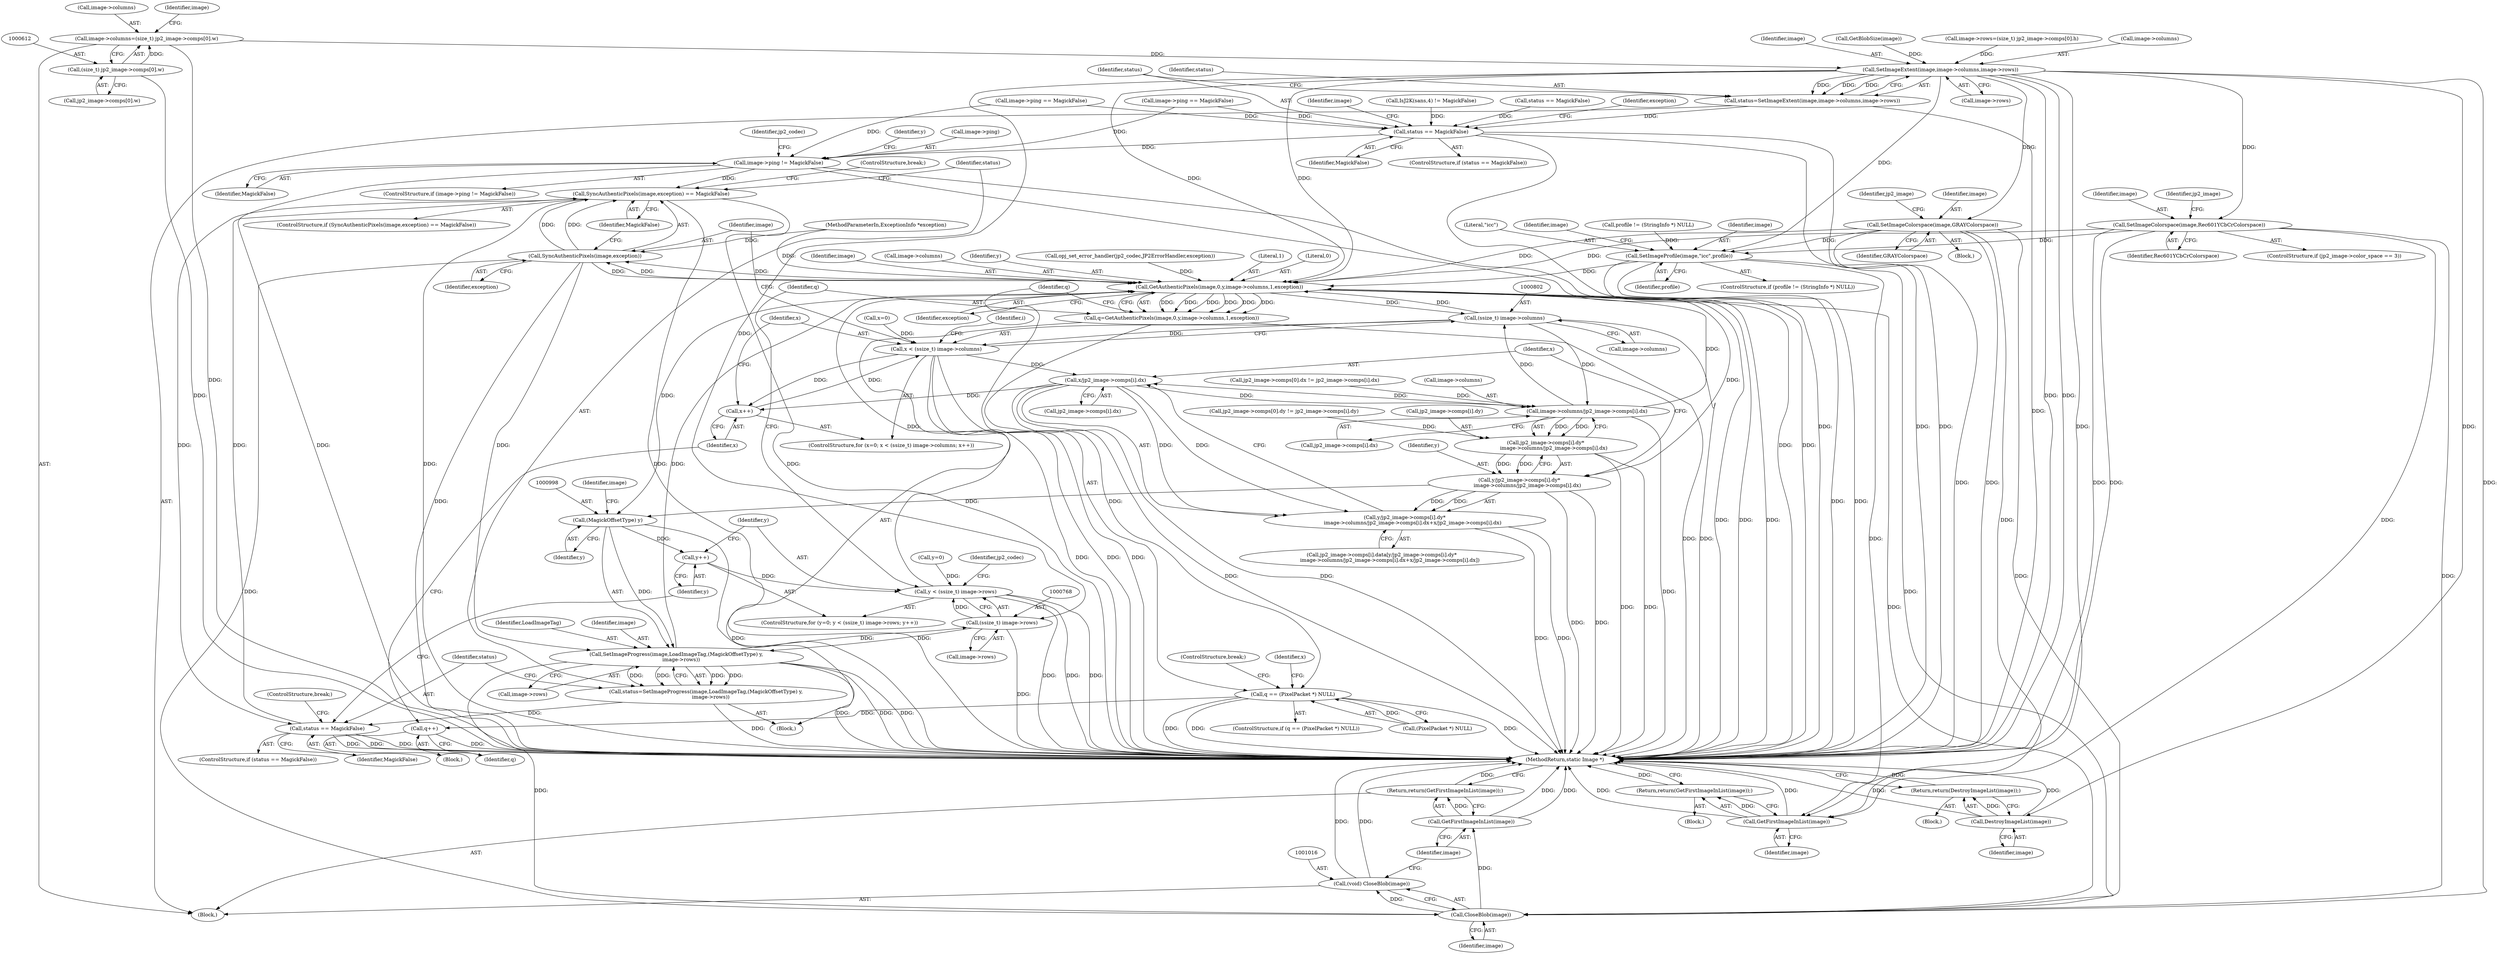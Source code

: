 digraph "0_ImageMagick_b0c5222ce31e8f941fa02ff9c7a040fb2db30dbc@pointer" {
"1000607" [label="(Call,image->columns=(size_t) jp2_image->comps[0].w)"];
"1000611" [label="(Call,(size_t) jp2_image->comps[0].w)"];
"1000646" [label="(Call,SetImageExtent(image,image->columns,image->rows))"];
"1000644" [label="(Call,status=SetImageExtent(image,image->columns,image->rows))"];
"1000655" [label="(Call,status == MagickFalse)"];
"1000745" [label="(Call,image->ping != MagickFalse)"];
"1000986" [label="(Call,SyncAuthenticPixels(image,exception) == MagickFalse)"];
"1001004" [label="(Call,status == MagickFalse)"];
"1000666" [label="(Call,DestroyImageList(image))"];
"1000665" [label="(Return,return(DestroyImageList(image));)"];
"1000680" [label="(Call,SetImageColorspace(image,GRAYColorspace))"];
"1000740" [label="(Call,SetImageProfile(image,\"icc\",profile))"];
"1000759" [label="(Call,GetFirstImageInList(image))"];
"1000758" [label="(Return,return(GetFirstImageInList(image));)"];
"1000779" [label="(Call,GetAuthenticPixels(image,0,y,image->columns,1,exception))"];
"1000777" [label="(Call,q=GetAuthenticPixels(image,0,y,image->columns,1,exception))"];
"1000789" [label="(Call,q == (PixelPacket *) NULL)"];
"1000983" [label="(Call,q++)"];
"1000801" [label="(Call,(ssize_t) image->columns)"];
"1000799" [label="(Call,x < (ssize_t) image->columns)"];
"1000806" [label="(Call,x++)"];
"1000878" [label="(Call,x/jp2_image->comps[i].dx)"];
"1000867" [label="(Call,image->columns/jp2_image->comps[i].dx)"];
"1000859" [label="(Call,jp2_image->comps[i].dy*\n          image->columns/jp2_image->comps[i].dx)"];
"1000857" [label="(Call,y/jp2_image->comps[i].dy*\n          image->columns/jp2_image->comps[i].dx)"];
"1000856" [label="(Call,y/jp2_image->comps[i].dy*\n          image->columns/jp2_image->comps[i].dx+x/jp2_image->comps[i].dx)"];
"1000997" [label="(Call,(MagickOffsetType) y)"];
"1000772" [label="(Call,y++)"];
"1000765" [label="(Call,y < (ssize_t) image->rows)"];
"1000994" [label="(Call,SetImageProgress(image,LoadImageTag,(MagickOffsetType) y,\n      image->rows))"];
"1000767" [label="(Call,(ssize_t) image->rows)"];
"1000992" [label="(Call,status=SetImageProgress(image,LoadImageTag,(MagickOffsetType) y,\n      image->rows))"];
"1001017" [label="(Call,CloseBlob(image))"];
"1001015" [label="(Call,(void) CloseBlob(image))"];
"1001020" [label="(Call,GetFirstImageInList(image))"];
"1001019" [label="(Return,return(GetFirstImageInList(image));)"];
"1000987" [label="(Call,SyncAuthenticPixels(image,exception))"];
"1000701" [label="(Call,SetImageColorspace(image,Rec601YCbCrColorspace))"];
"1000783" [label="(Call,image->columns)"];
"1000451" [label="(Call,image->ping == MagickFalse)"];
"1000679" [label="(Block,)"];
"1000986" [label="(Call,SyncAuthenticPixels(image,exception) == MagickFalse)"];
"1000782" [label="(Identifier,y)"];
"1000707" [label="(Identifier,jp2_image)"];
"1000988" [label="(Identifier,image)"];
"1000747" [label="(Identifier,image)"];
"1000665" [label="(Return,return(DestroyImageList(image));)"];
"1000759" [label="(Call,GetFirstImageInList(image))"];
"1000735" [label="(Call,profile != (StringInfo *) NULL)"];
"1000524" [label="(Call,jp2_image->comps[0].dx != jp2_image->comps[i].dx)"];
"1000765" [label="(Call,y < (ssize_t) image->rows)"];
"1000769" [label="(Call,image->rows)"];
"1001004" [label="(Call,status == MagickFalse)"];
"1000667" [label="(Identifier,image)"];
"1000868" [label="(Call,image->columns)"];
"1000734" [label="(ControlStructure,if (profile != (StringInfo *) NULL))"];
"1000646" [label="(Call,SetImageExtent(image,image->columns,image->rows))"];
"1000588" [label="(Call,image->ping == MagickFalse)"];
"1000867" [label="(Call,image->columns/jp2_image->comps[i].dx)"];
"1000790" [label="(Identifier,q)"];
"1000613" [label="(Call,jp2_image->comps[0].w)"];
"1000608" [label="(Call,image->columns)"];
"1000774" [label="(Block,)"];
"1000984" [label="(Identifier,q)"];
"1000746" [label="(Call,image->ping)"];
"1000658" [label="(Block,)"];
"1000243" [label="(Call,opj_set_error_handler(jp2_codec,JP2ErrorHandler,exception))"];
"1001020" [label="(Call,GetFirstImageInList(image))"];
"1000657" [label="(Identifier,MagickFalse)"];
"1000750" [label="(Block,)"];
"1000772" [label="(Call,y++)"];
"1000670" [label="(Identifier,image)"];
"1000803" [label="(Call,image->columns)"];
"1000994" [label="(Call,SetImageProgress(image,LoadImageTag,(MagickOffsetType) y,\n      image->rows))"];
"1000761" [label="(ControlStructure,for (y=0; y < (ssize_t) image->rows; y++))"];
"1000686" [label="(Identifier,jp2_image)"];
"1000766" [label="(Identifier,y)"];
"1000996" [label="(Identifier,LoadImageTag)"];
"1000760" [label="(Identifier,image)"];
"1001005" [label="(Identifier,status)"];
"1000812" [label="(Identifier,i)"];
"1000797" [label="(Identifier,x)"];
"1000987" [label="(Call,SyncAuthenticPixels(image,exception))"];
"1001017" [label="(Call,CloseBlob(image))"];
"1000999" [label="(Identifier,y)"];
"1001015" [label="(Call,(void) CloseBlob(image))"];
"1000779" [label="(Call,GetAuthenticPixels(image,0,y,image->columns,1,exception))"];
"1000807" [label="(Identifier,x)"];
"1000225" [label="(Call,IsJ2K(sans,4) != MagickFalse)"];
"1000871" [label="(Call,jp2_image->comps[i].dx)"];
"1000786" [label="(Literal,1)"];
"1000680" [label="(Call,SetImageColorspace(image,GRAYColorspace))"];
"1000796" [label="(Call,x=0)"];
"1000107" [label="(MethodParameterIn,ExceptionInfo *exception)"];
"1000177" [label="(Call,status == MagickFalse)"];
"1000647" [label="(Identifier,image)"];
"1000801" [label="(Call,(ssize_t) image->columns)"];
"1000808" [label="(Block,)"];
"1001007" [label="(ControlStructure,break;)"];
"1000856" [label="(Call,y/jp2_image->comps[i].dy*\n          image->columns/jp2_image->comps[i].dx+x/jp2_image->comps[i].dx)"];
"1000778" [label="(Identifier,q)"];
"1000645" [label="(Identifier,status)"];
"1000660" [label="(Identifier,exception)"];
"1000682" [label="(Identifier,GRAYColorspace)"];
"1000806" [label="(Call,x++)"];
"1000781" [label="(Literal,0)"];
"1000789" [label="(Call,q == (PixelPacket *) NULL)"];
"1000767" [label="(Call,(ssize_t) image->rows)"];
"1000540" [label="(Call,jp2_image->comps[0].dy != jp2_image->comps[i].dy)"];
"1000992" [label="(Call,status=SetImageProgress(image,LoadImageTag,(MagickOffsetType) y,\n      image->rows))"];
"1000858" [label="(Identifier,y)"];
"1000758" [label="(Return,return(GetFirstImageInList(image));)"];
"1001019" [label="(Return,return(GetFirstImageInList(image));)"];
"1000983" [label="(Call,q++)"];
"1000607" [label="(Call,image->columns=(size_t) jp2_image->comps[0].w)"];
"1000752" [label="(Identifier,jp2_codec)"];
"1000780" [label="(Identifier,image)"];
"1000777" [label="(Call,q=GetAuthenticPixels(image,0,y,image->columns,1,exception))"];
"1000743" [label="(Identifier,profile)"];
"1000773" [label="(Identifier,y)"];
"1000860" [label="(Call,jp2_image->comps[i].dy)"];
"1001009" [label="(Identifier,jp2_codec)"];
"1000989" [label="(Identifier,exception)"];
"1000788" [label="(ControlStructure,if (q == (PixelPacket *) NULL))"];
"1000741" [label="(Identifier,image)"];
"1000997" [label="(Call,(MagickOffsetType) y)"];
"1000622" [label="(Identifier,image)"];
"1000800" [label="(Identifier,x)"];
"1000991" [label="(ControlStructure,break;)"];
"1001001" [label="(Identifier,image)"];
"1000995" [label="(Identifier,image)"];
"1000878" [label="(Call,x/jp2_image->comps[i].dx)"];
"1000993" [label="(Identifier,status)"];
"1000985" [label="(ControlStructure,if (SyncAuthenticPixels(image,exception) == MagickFalse))"];
"1000740" [label="(Call,SetImageProfile(image,\"icc\",profile))"];
"1000745" [label="(Call,image->ping != MagickFalse)"];
"1000859" [label="(Call,jp2_image->comps[i].dy*\n          image->columns/jp2_image->comps[i].dx)"];
"1000702" [label="(Identifier,image)"];
"1000654" [label="(ControlStructure,if (status == MagickFalse))"];
"1000744" [label="(ControlStructure,if (image->ping != MagickFalse))"];
"1001006" [label="(Identifier,MagickFalse)"];
"1000331" [label="(Call,GetBlobSize(image))"];
"1001003" [label="(ControlStructure,if (status == MagickFalse))"];
"1000620" [label="(Call,image->rows=(size_t) jp2_image->comps[0].h)"];
"1000655" [label="(Call,status == MagickFalse)"];
"1000644" [label="(Call,status=SetImageExtent(image,image->columns,image->rows))"];
"1000749" [label="(Identifier,MagickFalse)"];
"1000695" [label="(ControlStructure,if (jp2_image->color_space == 3))"];
"1000108" [label="(Block,)"];
"1000794" [label="(ControlStructure,break;)"];
"1000787" [label="(Identifier,exception)"];
"1000681" [label="(Identifier,image)"];
"1000703" [label="(Identifier,Rec601YCbCrColorspace)"];
"1000848" [label="(Call,jp2_image->comps[i].data[y/jp2_image->comps[i].dy*\n          image->columns/jp2_image->comps[i].dx+x/jp2_image->comps[i].dx])"];
"1000762" [label="(Call,y=0)"];
"1001022" [label="(MethodReturn,static Image *)"];
"1000763" [label="(Identifier,y)"];
"1000799" [label="(Call,x < (ssize_t) image->columns)"];
"1000880" [label="(Call,jp2_image->comps[i].dx)"];
"1000857" [label="(Call,y/jp2_image->comps[i].dy*\n          image->columns/jp2_image->comps[i].dx)"];
"1000648" [label="(Call,image->columns)"];
"1000742" [label="(Literal,\"icc\")"];
"1001018" [label="(Identifier,image)"];
"1000666" [label="(Call,DestroyImageList(image))"];
"1000990" [label="(Identifier,MagickFalse)"];
"1000701" [label="(Call,SetImageColorspace(image,Rec601YCbCrColorspace))"];
"1000795" [label="(ControlStructure,for (x=0; x < (ssize_t) image->columns; x++))"];
"1001000" [label="(Call,image->rows)"];
"1000791" [label="(Call,(PixelPacket *) NULL)"];
"1000611" [label="(Call,(size_t) jp2_image->comps[0].w)"];
"1000656" [label="(Identifier,status)"];
"1000879" [label="(Identifier,x)"];
"1001021" [label="(Identifier,image)"];
"1000651" [label="(Call,image->rows)"];
"1000607" -> "1000108"  [label="AST: "];
"1000607" -> "1000611"  [label="CFG: "];
"1000608" -> "1000607"  [label="AST: "];
"1000611" -> "1000607"  [label="AST: "];
"1000622" -> "1000607"  [label="CFG: "];
"1000607" -> "1001022"  [label="DDG: "];
"1000611" -> "1000607"  [label="DDG: "];
"1000607" -> "1000646"  [label="DDG: "];
"1000611" -> "1000613"  [label="CFG: "];
"1000612" -> "1000611"  [label="AST: "];
"1000613" -> "1000611"  [label="AST: "];
"1000611" -> "1001022"  [label="DDG: "];
"1000646" -> "1000644"  [label="AST: "];
"1000646" -> "1000651"  [label="CFG: "];
"1000647" -> "1000646"  [label="AST: "];
"1000648" -> "1000646"  [label="AST: "];
"1000651" -> "1000646"  [label="AST: "];
"1000644" -> "1000646"  [label="CFG: "];
"1000646" -> "1001022"  [label="DDG: "];
"1000646" -> "1001022"  [label="DDG: "];
"1000646" -> "1000644"  [label="DDG: "];
"1000646" -> "1000644"  [label="DDG: "];
"1000646" -> "1000644"  [label="DDG: "];
"1000331" -> "1000646"  [label="DDG: "];
"1000620" -> "1000646"  [label="DDG: "];
"1000646" -> "1000666"  [label="DDG: "];
"1000646" -> "1000680"  [label="DDG: "];
"1000646" -> "1000701"  [label="DDG: "];
"1000646" -> "1000740"  [label="DDG: "];
"1000646" -> "1000759"  [label="DDG: "];
"1000646" -> "1000767"  [label="DDG: "];
"1000646" -> "1000779"  [label="DDG: "];
"1000646" -> "1000779"  [label="DDG: "];
"1000646" -> "1001017"  [label="DDG: "];
"1000644" -> "1000108"  [label="AST: "];
"1000645" -> "1000644"  [label="AST: "];
"1000656" -> "1000644"  [label="CFG: "];
"1000644" -> "1001022"  [label="DDG: "];
"1000644" -> "1000655"  [label="DDG: "];
"1000655" -> "1000654"  [label="AST: "];
"1000655" -> "1000657"  [label="CFG: "];
"1000656" -> "1000655"  [label="AST: "];
"1000657" -> "1000655"  [label="AST: "];
"1000660" -> "1000655"  [label="CFG: "];
"1000670" -> "1000655"  [label="CFG: "];
"1000655" -> "1001022"  [label="DDG: "];
"1000655" -> "1001022"  [label="DDG: "];
"1000655" -> "1001022"  [label="DDG: "];
"1000451" -> "1000655"  [label="DDG: "];
"1000177" -> "1000655"  [label="DDG: "];
"1000225" -> "1000655"  [label="DDG: "];
"1000588" -> "1000655"  [label="DDG: "];
"1000655" -> "1000745"  [label="DDG: "];
"1000745" -> "1000744"  [label="AST: "];
"1000745" -> "1000749"  [label="CFG: "];
"1000746" -> "1000745"  [label="AST: "];
"1000749" -> "1000745"  [label="AST: "];
"1000752" -> "1000745"  [label="CFG: "];
"1000763" -> "1000745"  [label="CFG: "];
"1000745" -> "1001022"  [label="DDG: "];
"1000745" -> "1001022"  [label="DDG: "];
"1000745" -> "1001022"  [label="DDG: "];
"1000588" -> "1000745"  [label="DDG: "];
"1000451" -> "1000745"  [label="DDG: "];
"1000745" -> "1000986"  [label="DDG: "];
"1000986" -> "1000985"  [label="AST: "];
"1000986" -> "1000990"  [label="CFG: "];
"1000987" -> "1000986"  [label="AST: "];
"1000990" -> "1000986"  [label="AST: "];
"1000991" -> "1000986"  [label="CFG: "];
"1000993" -> "1000986"  [label="CFG: "];
"1000986" -> "1001022"  [label="DDG: "];
"1000986" -> "1001022"  [label="DDG: "];
"1000986" -> "1001022"  [label="DDG: "];
"1000987" -> "1000986"  [label="DDG: "];
"1000987" -> "1000986"  [label="DDG: "];
"1001004" -> "1000986"  [label="DDG: "];
"1000986" -> "1001004"  [label="DDG: "];
"1001004" -> "1001003"  [label="AST: "];
"1001004" -> "1001006"  [label="CFG: "];
"1001005" -> "1001004"  [label="AST: "];
"1001006" -> "1001004"  [label="AST: "];
"1001007" -> "1001004"  [label="CFG: "];
"1000773" -> "1001004"  [label="CFG: "];
"1001004" -> "1001022"  [label="DDG: "];
"1001004" -> "1001022"  [label="DDG: "];
"1001004" -> "1001022"  [label="DDG: "];
"1000992" -> "1001004"  [label="DDG: "];
"1000666" -> "1000665"  [label="AST: "];
"1000666" -> "1000667"  [label="CFG: "];
"1000667" -> "1000666"  [label="AST: "];
"1000665" -> "1000666"  [label="CFG: "];
"1000666" -> "1001022"  [label="DDG: "];
"1000666" -> "1001022"  [label="DDG: "];
"1000666" -> "1000665"  [label="DDG: "];
"1000665" -> "1000658"  [label="AST: "];
"1001022" -> "1000665"  [label="CFG: "];
"1000665" -> "1001022"  [label="DDG: "];
"1000680" -> "1000679"  [label="AST: "];
"1000680" -> "1000682"  [label="CFG: "];
"1000681" -> "1000680"  [label="AST: "];
"1000682" -> "1000680"  [label="AST: "];
"1000686" -> "1000680"  [label="CFG: "];
"1000680" -> "1001022"  [label="DDG: "];
"1000680" -> "1001022"  [label="DDG: "];
"1000680" -> "1000740"  [label="DDG: "];
"1000680" -> "1000759"  [label="DDG: "];
"1000680" -> "1000779"  [label="DDG: "];
"1000680" -> "1001017"  [label="DDG: "];
"1000740" -> "1000734"  [label="AST: "];
"1000740" -> "1000743"  [label="CFG: "];
"1000741" -> "1000740"  [label="AST: "];
"1000742" -> "1000740"  [label="AST: "];
"1000743" -> "1000740"  [label="AST: "];
"1000747" -> "1000740"  [label="CFG: "];
"1000740" -> "1001022"  [label="DDG: "];
"1000740" -> "1001022"  [label="DDG: "];
"1000701" -> "1000740"  [label="DDG: "];
"1000735" -> "1000740"  [label="DDG: "];
"1000740" -> "1000759"  [label="DDG: "];
"1000740" -> "1000779"  [label="DDG: "];
"1000740" -> "1001017"  [label="DDG: "];
"1000759" -> "1000758"  [label="AST: "];
"1000759" -> "1000760"  [label="CFG: "];
"1000760" -> "1000759"  [label="AST: "];
"1000758" -> "1000759"  [label="CFG: "];
"1000759" -> "1001022"  [label="DDG: "];
"1000759" -> "1001022"  [label="DDG: "];
"1000759" -> "1000758"  [label="DDG: "];
"1000701" -> "1000759"  [label="DDG: "];
"1000758" -> "1000750"  [label="AST: "];
"1001022" -> "1000758"  [label="CFG: "];
"1000758" -> "1001022"  [label="DDG: "];
"1000779" -> "1000777"  [label="AST: "];
"1000779" -> "1000787"  [label="CFG: "];
"1000780" -> "1000779"  [label="AST: "];
"1000781" -> "1000779"  [label="AST: "];
"1000782" -> "1000779"  [label="AST: "];
"1000783" -> "1000779"  [label="AST: "];
"1000786" -> "1000779"  [label="AST: "];
"1000787" -> "1000779"  [label="AST: "];
"1000777" -> "1000779"  [label="CFG: "];
"1000779" -> "1001022"  [label="DDG: "];
"1000779" -> "1001022"  [label="DDG: "];
"1000779" -> "1001022"  [label="DDG: "];
"1000779" -> "1000777"  [label="DDG: "];
"1000779" -> "1000777"  [label="DDG: "];
"1000779" -> "1000777"  [label="DDG: "];
"1000779" -> "1000777"  [label="DDG: "];
"1000779" -> "1000777"  [label="DDG: "];
"1000779" -> "1000777"  [label="DDG: "];
"1000701" -> "1000779"  [label="DDG: "];
"1000994" -> "1000779"  [label="DDG: "];
"1000765" -> "1000779"  [label="DDG: "];
"1000801" -> "1000779"  [label="DDG: "];
"1000867" -> "1000779"  [label="DDG: "];
"1000987" -> "1000779"  [label="DDG: "];
"1000243" -> "1000779"  [label="DDG: "];
"1000107" -> "1000779"  [label="DDG: "];
"1000779" -> "1000801"  [label="DDG: "];
"1000779" -> "1000857"  [label="DDG: "];
"1000779" -> "1000987"  [label="DDG: "];
"1000779" -> "1000987"  [label="DDG: "];
"1000779" -> "1000997"  [label="DDG: "];
"1000779" -> "1001017"  [label="DDG: "];
"1000777" -> "1000774"  [label="AST: "];
"1000778" -> "1000777"  [label="AST: "];
"1000790" -> "1000777"  [label="CFG: "];
"1000777" -> "1001022"  [label="DDG: "];
"1000777" -> "1000789"  [label="DDG: "];
"1000789" -> "1000788"  [label="AST: "];
"1000789" -> "1000791"  [label="CFG: "];
"1000790" -> "1000789"  [label="AST: "];
"1000791" -> "1000789"  [label="AST: "];
"1000794" -> "1000789"  [label="CFG: "];
"1000797" -> "1000789"  [label="CFG: "];
"1000789" -> "1001022"  [label="DDG: "];
"1000789" -> "1001022"  [label="DDG: "];
"1000789" -> "1001022"  [label="DDG: "];
"1000791" -> "1000789"  [label="DDG: "];
"1000789" -> "1000983"  [label="DDG: "];
"1000983" -> "1000808"  [label="AST: "];
"1000983" -> "1000984"  [label="CFG: "];
"1000984" -> "1000983"  [label="AST: "];
"1000807" -> "1000983"  [label="CFG: "];
"1000983" -> "1001022"  [label="DDG: "];
"1000801" -> "1000799"  [label="AST: "];
"1000801" -> "1000803"  [label="CFG: "];
"1000802" -> "1000801"  [label="AST: "];
"1000803" -> "1000801"  [label="AST: "];
"1000799" -> "1000801"  [label="CFG: "];
"1000801" -> "1001022"  [label="DDG: "];
"1000801" -> "1000799"  [label="DDG: "];
"1000867" -> "1000801"  [label="DDG: "];
"1000801" -> "1000867"  [label="DDG: "];
"1000799" -> "1000795"  [label="AST: "];
"1000800" -> "1000799"  [label="AST: "];
"1000812" -> "1000799"  [label="CFG: "];
"1000988" -> "1000799"  [label="CFG: "];
"1000799" -> "1001022"  [label="DDG: "];
"1000799" -> "1001022"  [label="DDG: "];
"1000799" -> "1001022"  [label="DDG: "];
"1000806" -> "1000799"  [label="DDG: "];
"1000796" -> "1000799"  [label="DDG: "];
"1000799" -> "1000806"  [label="DDG: "];
"1000799" -> "1000878"  [label="DDG: "];
"1000806" -> "1000795"  [label="AST: "];
"1000806" -> "1000807"  [label="CFG: "];
"1000807" -> "1000806"  [label="AST: "];
"1000800" -> "1000806"  [label="CFG: "];
"1000878" -> "1000806"  [label="DDG: "];
"1000878" -> "1000856"  [label="AST: "];
"1000878" -> "1000880"  [label="CFG: "];
"1000879" -> "1000878"  [label="AST: "];
"1000880" -> "1000878"  [label="AST: "];
"1000856" -> "1000878"  [label="CFG: "];
"1000878" -> "1001022"  [label="DDG: "];
"1000878" -> "1001022"  [label="DDG: "];
"1000878" -> "1000867"  [label="DDG: "];
"1000878" -> "1000856"  [label="DDG: "];
"1000878" -> "1000856"  [label="DDG: "];
"1000867" -> "1000878"  [label="DDG: "];
"1000867" -> "1000859"  [label="AST: "];
"1000867" -> "1000871"  [label="CFG: "];
"1000868" -> "1000867"  [label="AST: "];
"1000871" -> "1000867"  [label="AST: "];
"1000859" -> "1000867"  [label="CFG: "];
"1000867" -> "1001022"  [label="DDG: "];
"1000867" -> "1000859"  [label="DDG: "];
"1000867" -> "1000859"  [label="DDG: "];
"1000524" -> "1000867"  [label="DDG: "];
"1000859" -> "1000857"  [label="AST: "];
"1000860" -> "1000859"  [label="AST: "];
"1000857" -> "1000859"  [label="CFG: "];
"1000859" -> "1001022"  [label="DDG: "];
"1000859" -> "1001022"  [label="DDG: "];
"1000859" -> "1000857"  [label="DDG: "];
"1000859" -> "1000857"  [label="DDG: "];
"1000540" -> "1000859"  [label="DDG: "];
"1000857" -> "1000856"  [label="AST: "];
"1000858" -> "1000857"  [label="AST: "];
"1000879" -> "1000857"  [label="CFG: "];
"1000857" -> "1001022"  [label="DDG: "];
"1000857" -> "1001022"  [label="DDG: "];
"1000857" -> "1000856"  [label="DDG: "];
"1000857" -> "1000856"  [label="DDG: "];
"1000857" -> "1000997"  [label="DDG: "];
"1000856" -> "1000848"  [label="AST: "];
"1000848" -> "1000856"  [label="CFG: "];
"1000856" -> "1001022"  [label="DDG: "];
"1000856" -> "1001022"  [label="DDG: "];
"1000997" -> "1000994"  [label="AST: "];
"1000997" -> "1000999"  [label="CFG: "];
"1000998" -> "1000997"  [label="AST: "];
"1000999" -> "1000997"  [label="AST: "];
"1001001" -> "1000997"  [label="CFG: "];
"1000997" -> "1001022"  [label="DDG: "];
"1000997" -> "1000772"  [label="DDG: "];
"1000997" -> "1000994"  [label="DDG: "];
"1000772" -> "1000761"  [label="AST: "];
"1000772" -> "1000773"  [label="CFG: "];
"1000773" -> "1000772"  [label="AST: "];
"1000766" -> "1000772"  [label="CFG: "];
"1000772" -> "1000765"  [label="DDG: "];
"1000765" -> "1000761"  [label="AST: "];
"1000765" -> "1000767"  [label="CFG: "];
"1000766" -> "1000765"  [label="AST: "];
"1000767" -> "1000765"  [label="AST: "];
"1000778" -> "1000765"  [label="CFG: "];
"1001009" -> "1000765"  [label="CFG: "];
"1000765" -> "1001022"  [label="DDG: "];
"1000765" -> "1001022"  [label="DDG: "];
"1000765" -> "1001022"  [label="DDG: "];
"1000762" -> "1000765"  [label="DDG: "];
"1000767" -> "1000765"  [label="DDG: "];
"1000994" -> "1000992"  [label="AST: "];
"1000994" -> "1001000"  [label="CFG: "];
"1000995" -> "1000994"  [label="AST: "];
"1000996" -> "1000994"  [label="AST: "];
"1001000" -> "1000994"  [label="AST: "];
"1000992" -> "1000994"  [label="CFG: "];
"1000994" -> "1001022"  [label="DDG: "];
"1000994" -> "1001022"  [label="DDG: "];
"1000994" -> "1001022"  [label="DDG: "];
"1000994" -> "1000767"  [label="DDG: "];
"1000994" -> "1000992"  [label="DDG: "];
"1000994" -> "1000992"  [label="DDG: "];
"1000994" -> "1000992"  [label="DDG: "];
"1000994" -> "1000992"  [label="DDG: "];
"1000987" -> "1000994"  [label="DDG: "];
"1000767" -> "1000994"  [label="DDG: "];
"1000994" -> "1001017"  [label="DDG: "];
"1000767" -> "1000769"  [label="CFG: "];
"1000768" -> "1000767"  [label="AST: "];
"1000769" -> "1000767"  [label="AST: "];
"1000767" -> "1001022"  [label="DDG: "];
"1000992" -> "1000774"  [label="AST: "];
"1000993" -> "1000992"  [label="AST: "];
"1001005" -> "1000992"  [label="CFG: "];
"1000992" -> "1001022"  [label="DDG: "];
"1001017" -> "1001015"  [label="AST: "];
"1001017" -> "1001018"  [label="CFG: "];
"1001018" -> "1001017"  [label="AST: "];
"1001015" -> "1001017"  [label="CFG: "];
"1001017" -> "1001015"  [label="DDG: "];
"1000987" -> "1001017"  [label="DDG: "];
"1000701" -> "1001017"  [label="DDG: "];
"1001017" -> "1001020"  [label="DDG: "];
"1001015" -> "1000108"  [label="AST: "];
"1001016" -> "1001015"  [label="AST: "];
"1001021" -> "1001015"  [label="CFG: "];
"1001015" -> "1001022"  [label="DDG: "];
"1001015" -> "1001022"  [label="DDG: "];
"1001020" -> "1001019"  [label="AST: "];
"1001020" -> "1001021"  [label="CFG: "];
"1001021" -> "1001020"  [label="AST: "];
"1001019" -> "1001020"  [label="CFG: "];
"1001020" -> "1001022"  [label="DDG: "];
"1001020" -> "1001022"  [label="DDG: "];
"1001020" -> "1001019"  [label="DDG: "];
"1001019" -> "1000108"  [label="AST: "];
"1001022" -> "1001019"  [label="CFG: "];
"1001019" -> "1001022"  [label="DDG: "];
"1000987" -> "1000989"  [label="CFG: "];
"1000988" -> "1000987"  [label="AST: "];
"1000989" -> "1000987"  [label="AST: "];
"1000990" -> "1000987"  [label="CFG: "];
"1000987" -> "1001022"  [label="DDG: "];
"1000107" -> "1000987"  [label="DDG: "];
"1000701" -> "1000695"  [label="AST: "];
"1000701" -> "1000703"  [label="CFG: "];
"1000702" -> "1000701"  [label="AST: "];
"1000703" -> "1000701"  [label="AST: "];
"1000707" -> "1000701"  [label="CFG: "];
"1000701" -> "1001022"  [label="DDG: "];
"1000701" -> "1001022"  [label="DDG: "];
}
